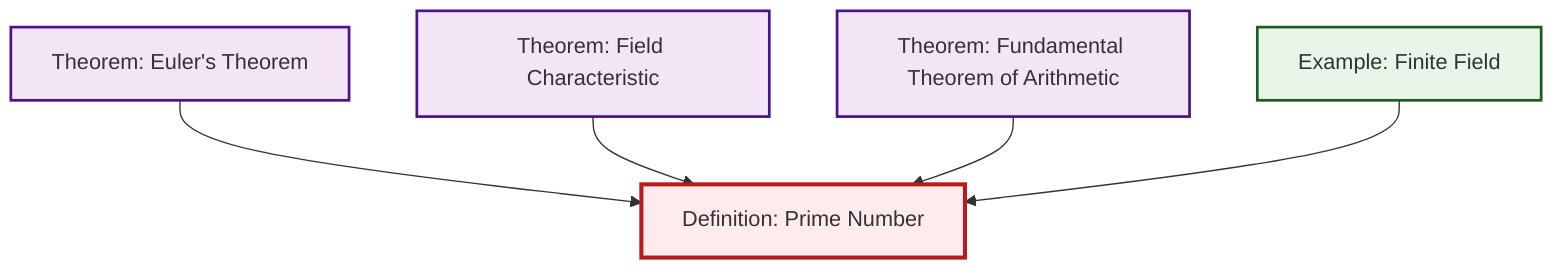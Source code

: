 graph TD
    classDef definition fill:#e1f5fe,stroke:#01579b,stroke-width:2px
    classDef theorem fill:#f3e5f5,stroke:#4a148c,stroke-width:2px
    classDef axiom fill:#fff3e0,stroke:#e65100,stroke-width:2px
    classDef example fill:#e8f5e9,stroke:#1b5e20,stroke-width:2px
    classDef current fill:#ffebee,stroke:#b71c1c,stroke-width:3px
    thm-fundamental-arithmetic["Theorem: Fundamental Theorem of Arithmetic"]:::theorem
    def-prime["Definition: Prime Number"]:::definition
    ex-finite-field["Example: Finite Field"]:::example
    thm-field-characteristic["Theorem: Field Characteristic"]:::theorem
    thm-euler["Theorem: Euler's Theorem"]:::theorem
    thm-euler --> def-prime
    thm-field-characteristic --> def-prime
    thm-fundamental-arithmetic --> def-prime
    ex-finite-field --> def-prime
    class def-prime current